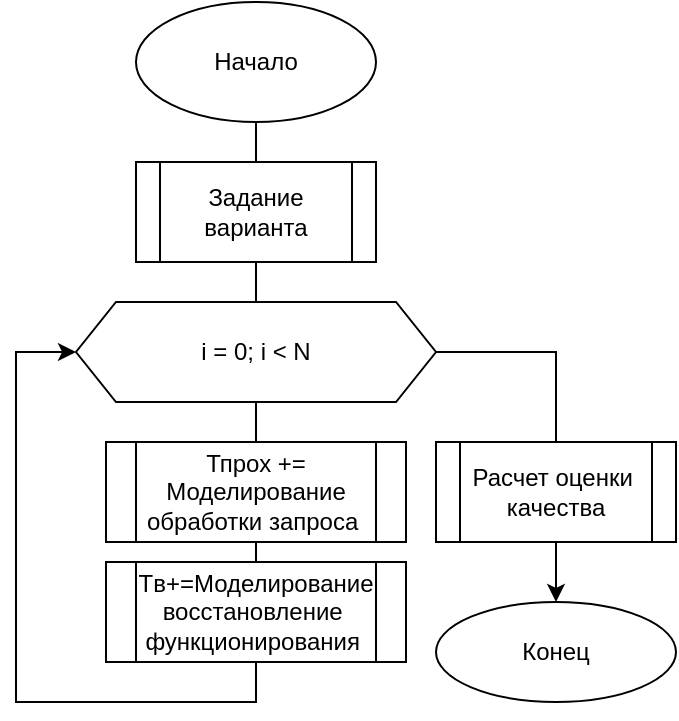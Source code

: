<mxfile version="15.7.0" type="device"><diagram id="66mg618ZI1HYUaqUNbSU" name="Page-1"><mxGraphModel dx="813" dy="411" grid="1" gridSize="10" guides="1" tooltips="1" connect="1" arrows="1" fold="1" page="1" pageScale="1" pageWidth="827" pageHeight="1169" math="0" shadow="0"><root><mxCell id="0"/><mxCell id="1" parent="0"/><mxCell id="fCevsMh1a2NoEBofVBlA-1" style="edgeStyle=orthogonalEdgeStyle;rounded=0;orthogonalLoop=1;jettySize=auto;html=1;exitX=0.5;exitY=1;exitDx=0;exitDy=0;entryX=0;entryY=0.5;entryDx=0;entryDy=0;" edge="1" parent="1" source="fCevsMh1a2NoEBofVBlA-2" target="fCevsMh1a2NoEBofVBlA-4"><mxGeometry relative="1" as="geometry"><Array as="points"><mxPoint x="380" y="390"/><mxPoint x="260" y="390"/><mxPoint x="260" y="215"/></Array></mxGeometry></mxCell><mxCell id="fCevsMh1a2NoEBofVBlA-2" value="Начало" style="ellipse;whiteSpace=wrap;html=1;" vertex="1" parent="1"><mxGeometry x="320" y="40" width="120" height="60" as="geometry"/></mxCell><mxCell id="fCevsMh1a2NoEBofVBlA-3" style="edgeStyle=orthogonalEdgeStyle;rounded=0;orthogonalLoop=1;jettySize=auto;html=1;exitX=1;exitY=0.5;exitDx=0;exitDy=0;entryX=0.5;entryY=0;entryDx=0;entryDy=0;" edge="1" parent="1" source="fCevsMh1a2NoEBofVBlA-4" target="fCevsMh1a2NoEBofVBlA-8"><mxGeometry relative="1" as="geometry"/></mxCell><mxCell id="fCevsMh1a2NoEBofVBlA-4" value="i = 0; i &amp;lt; N" style="shape=hexagon;perimeter=hexagonPerimeter2;whiteSpace=wrap;html=1;fixedSize=1;" vertex="1" parent="1"><mxGeometry x="290" y="190" width="180" height="50" as="geometry"/></mxCell><mxCell id="fCevsMh1a2NoEBofVBlA-5" value="Задание варианта" style="shape=process;whiteSpace=wrap;html=1;backgroundOutline=1;" vertex="1" parent="1"><mxGeometry x="320" y="120" width="120" height="50" as="geometry"/></mxCell><mxCell id="fCevsMh1a2NoEBofVBlA-6" value="Тпрох += Моделирование обработки запроса&amp;nbsp;" style="shape=process;whiteSpace=wrap;html=1;backgroundOutline=1;" vertex="1" parent="1"><mxGeometry x="305" y="260" width="150" height="50" as="geometry"/></mxCell><mxCell id="fCevsMh1a2NoEBofVBlA-7" value="Расчет оценки&amp;nbsp;&lt;br&gt;качества" style="shape=process;whiteSpace=wrap;html=1;backgroundOutline=1;" vertex="1" parent="1"><mxGeometry x="470" y="260" width="120" height="50" as="geometry"/></mxCell><mxCell id="fCevsMh1a2NoEBofVBlA-8" value="Конец" style="ellipse;whiteSpace=wrap;html=1;" vertex="1" parent="1"><mxGeometry x="470" y="340" width="120" height="50" as="geometry"/></mxCell><mxCell id="fCevsMh1a2NoEBofVBlA-9" value="Tв+=Моделирование восстановление&amp;nbsp;&lt;br&gt;функционирования&amp;nbsp;" style="shape=process;whiteSpace=wrap;html=1;backgroundOutline=1;" vertex="1" parent="1"><mxGeometry x="305" y="320" width="150" height="50" as="geometry"/></mxCell></root></mxGraphModel></diagram></mxfile>